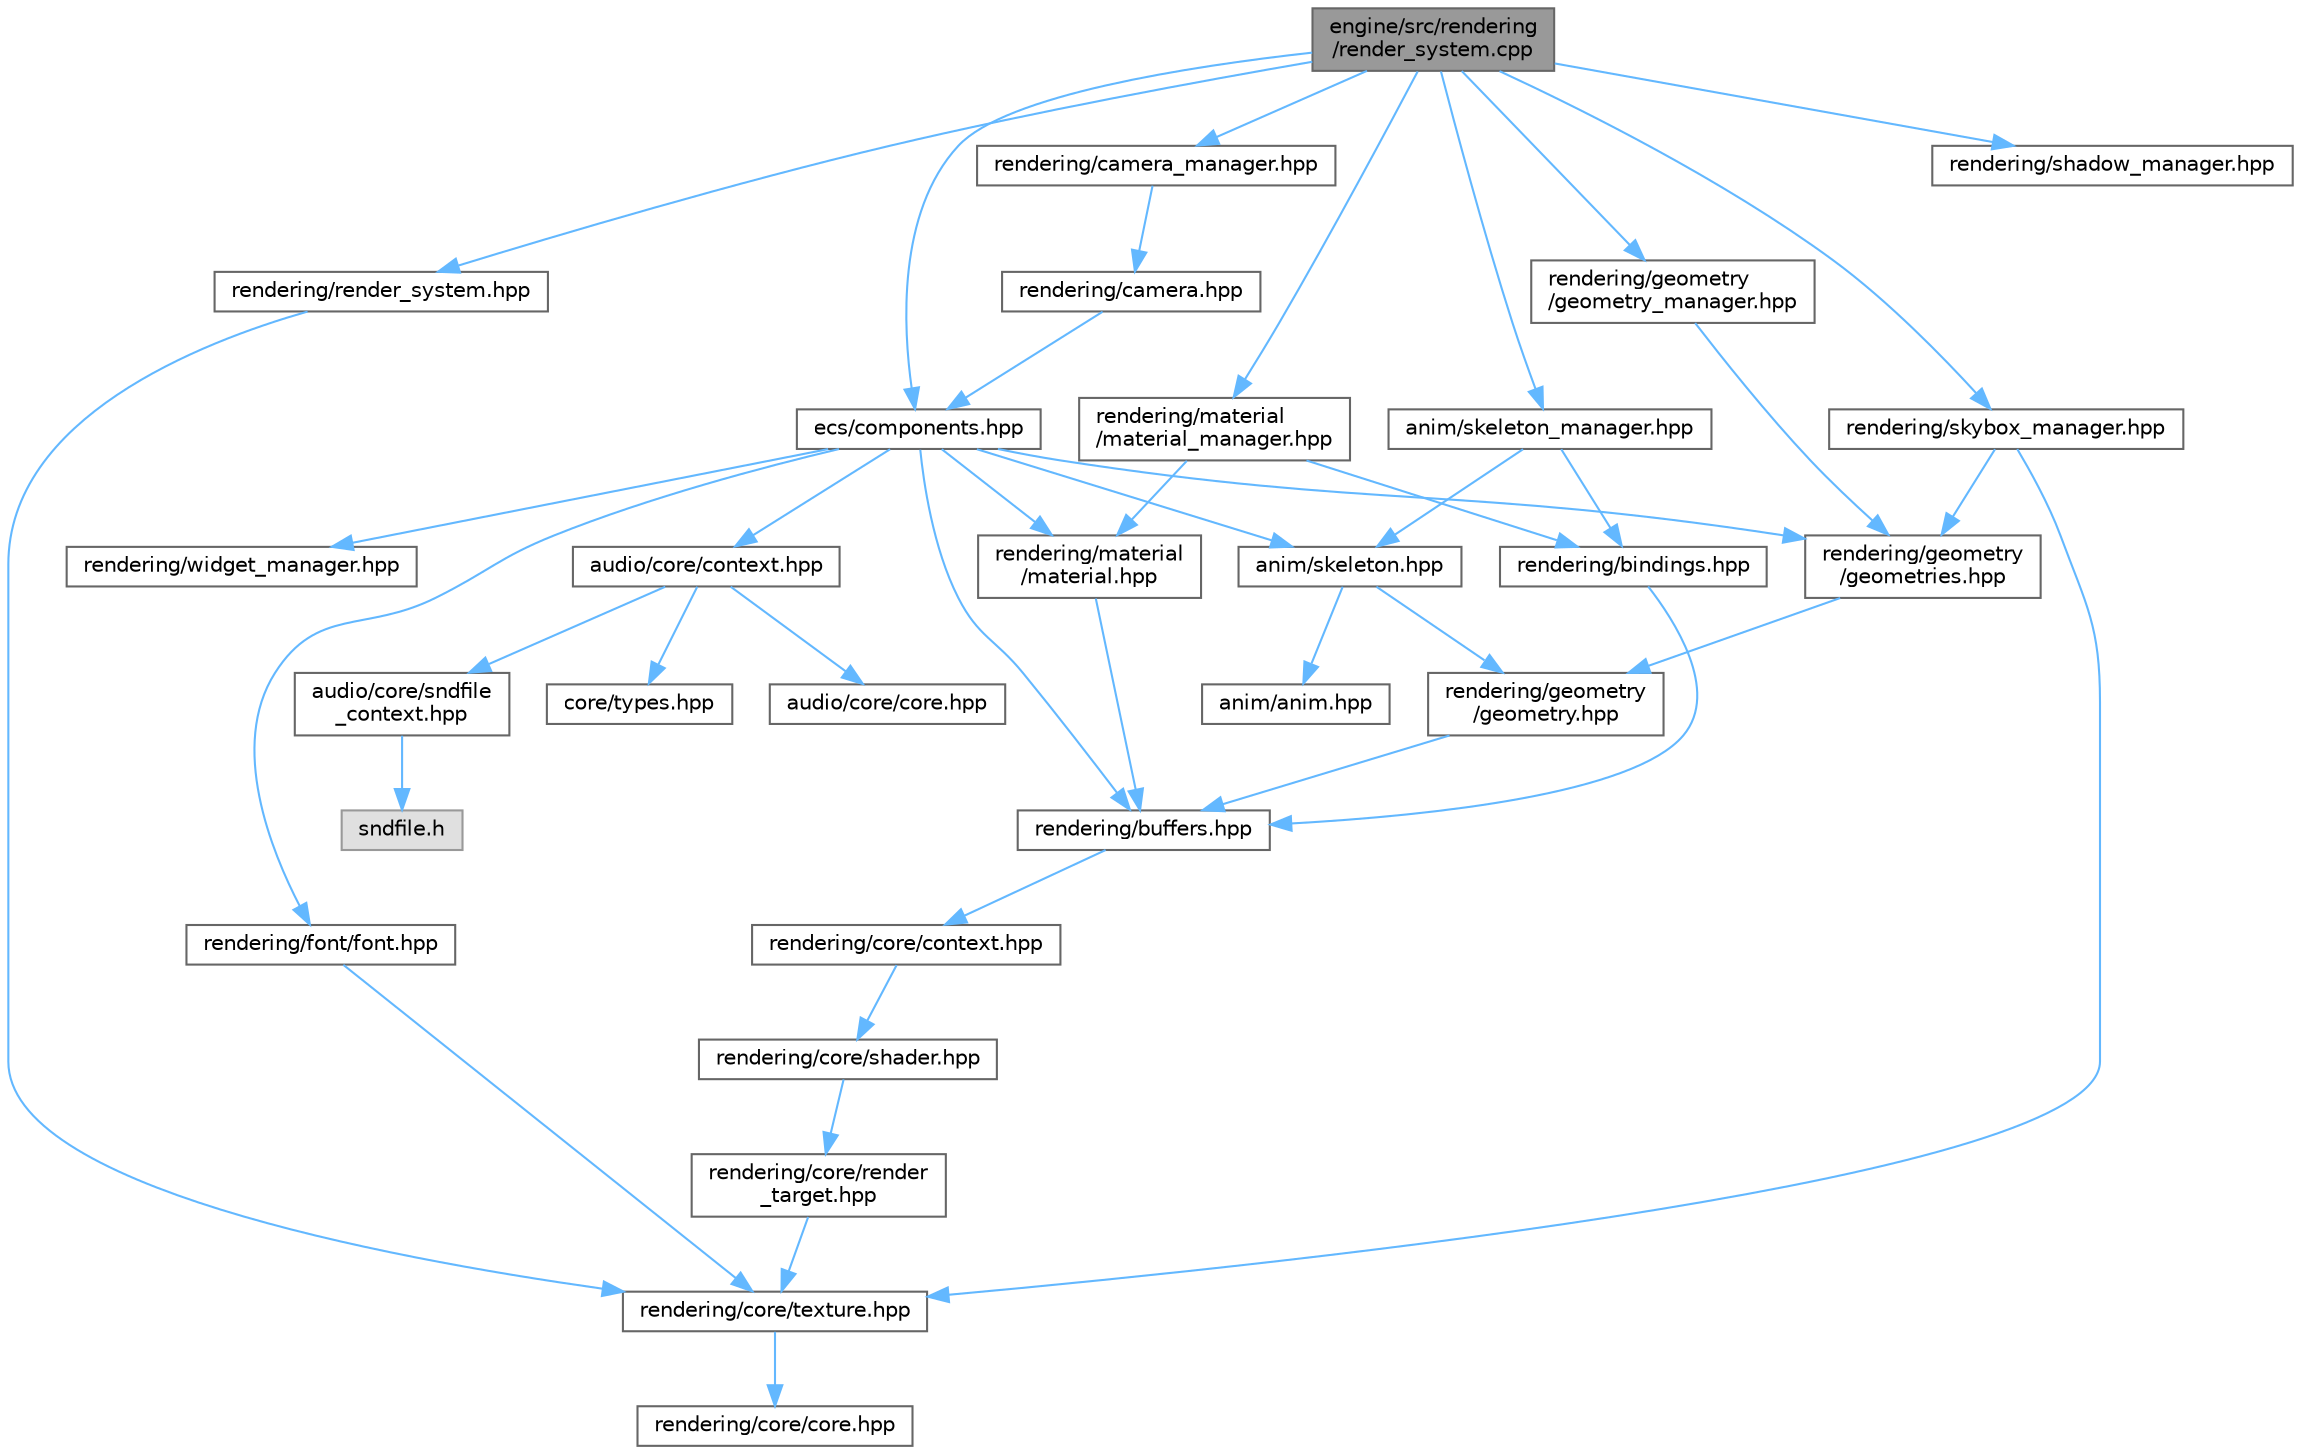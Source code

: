 digraph "engine/src/rendering/render_system.cpp"
{
 // LATEX_PDF_SIZE
  bgcolor="transparent";
  edge [fontname=Helvetica,fontsize=10,labelfontname=Helvetica,labelfontsize=10];
  node [fontname=Helvetica,fontsize=10,shape=box,height=0.2,width=0.4];
  Node1 [id="Node000001",label="engine/src/rendering\l/render_system.cpp",height=0.2,width=0.4,color="gray40", fillcolor="grey60", style="filled", fontcolor="black",tooltip=" "];
  Node1 -> Node2 [id="edge83_Node000001_Node000002",color="steelblue1",style="solid",tooltip=" "];
  Node2 [id="Node000002",label="rendering/render_system.hpp",height=0.2,width=0.4,color="grey40", fillcolor="white", style="filled",URL="$render__system_8hpp.html",tooltip=" "];
  Node2 -> Node3 [id="edge84_Node000002_Node000003",color="steelblue1",style="solid",tooltip=" "];
  Node3 [id="Node000003",label="rendering/core/texture.hpp",height=0.2,width=0.4,color="grey40", fillcolor="white", style="filled",URL="$texture_8hpp.html",tooltip=" "];
  Node3 -> Node4 [id="edge85_Node000003_Node000004",color="steelblue1",style="solid",tooltip=" "];
  Node4 [id="Node000004",label="rendering/core/core.hpp",height=0.2,width=0.4,color="grey40", fillcolor="white", style="filled",URL="$rendering_2core_2core_8hpp.html",tooltip=" "];
  Node1 -> Node5 [id="edge86_Node000001_Node000005",color="steelblue1",style="solid",tooltip=" "];
  Node5 [id="Node000005",label="rendering/material\l/material_manager.hpp",height=0.2,width=0.4,color="grey40", fillcolor="white", style="filled",URL="$material__manager_8hpp.html",tooltip=" "];
  Node5 -> Node6 [id="edge87_Node000005_Node000006",color="steelblue1",style="solid",tooltip=" "];
  Node6 [id="Node000006",label="rendering/material\l/material.hpp",height=0.2,width=0.4,color="grey40", fillcolor="white", style="filled",URL="$material_8hpp.html",tooltip=" "];
  Node6 -> Node7 [id="edge88_Node000006_Node000007",color="steelblue1",style="solid",tooltip=" "];
  Node7 [id="Node000007",label="rendering/buffers.hpp",height=0.2,width=0.4,color="grey40", fillcolor="white", style="filled",URL="$buffers_8hpp.html",tooltip=" "];
  Node7 -> Node8 [id="edge89_Node000007_Node000008",color="steelblue1",style="solid",tooltip=" "];
  Node8 [id="Node000008",label="rendering/core/context.hpp",height=0.2,width=0.4,color="grey40", fillcolor="white", style="filled",URL="$rendering_2core_2context_8hpp.html",tooltip=" "];
  Node8 -> Node9 [id="edge90_Node000008_Node000009",color="steelblue1",style="solid",tooltip=" "];
  Node9 [id="Node000009",label="rendering/core/shader.hpp",height=0.2,width=0.4,color="grey40", fillcolor="white", style="filled",URL="$shader_8hpp.html",tooltip=" "];
  Node9 -> Node10 [id="edge91_Node000009_Node000010",color="steelblue1",style="solid",tooltip=" "];
  Node10 [id="Node000010",label="rendering/core/render\l_target.hpp",height=0.2,width=0.4,color="grey40", fillcolor="white", style="filled",URL="$render__target_8hpp.html",tooltip=" "];
  Node10 -> Node3 [id="edge92_Node000010_Node000003",color="steelblue1",style="solid",tooltip=" "];
  Node5 -> Node11 [id="edge93_Node000005_Node000011",color="steelblue1",style="solid",tooltip=" "];
  Node11 [id="Node000011",label="rendering/bindings.hpp",height=0.2,width=0.4,color="grey40", fillcolor="white", style="filled",URL="$bindings_8hpp.html",tooltip=" "];
  Node11 -> Node7 [id="edge94_Node000011_Node000007",color="steelblue1",style="solid",tooltip=" "];
  Node1 -> Node12 [id="edge95_Node000001_Node000012",color="steelblue1",style="solid",tooltip=" "];
  Node12 [id="Node000012",label="rendering/geometry\l/geometry_manager.hpp",height=0.2,width=0.4,color="grey40", fillcolor="white", style="filled",URL="$geometry__manager_8hpp.html",tooltip=" "];
  Node12 -> Node13 [id="edge96_Node000012_Node000013",color="steelblue1",style="solid",tooltip=" "];
  Node13 [id="Node000013",label="rendering/geometry\l/geometries.hpp",height=0.2,width=0.4,color="grey40", fillcolor="white", style="filled",URL="$geometries_8hpp.html",tooltip=" "];
  Node13 -> Node14 [id="edge97_Node000013_Node000014",color="steelblue1",style="solid",tooltip=" "];
  Node14 [id="Node000014",label="rendering/geometry\l/geometry.hpp",height=0.2,width=0.4,color="grey40", fillcolor="white", style="filled",URL="$geometry_8hpp.html",tooltip=" "];
  Node14 -> Node7 [id="edge98_Node000014_Node000007",color="steelblue1",style="solid",tooltip=" "];
  Node1 -> Node15 [id="edge99_Node000001_Node000015",color="steelblue1",style="solid",tooltip=" "];
  Node15 [id="Node000015",label="rendering/skybox_manager.hpp",height=0.2,width=0.4,color="grey40", fillcolor="white", style="filled",URL="$skybox__manager_8hpp.html",tooltip=" "];
  Node15 -> Node3 [id="edge100_Node000015_Node000003",color="steelblue1",style="solid",tooltip=" "];
  Node15 -> Node13 [id="edge101_Node000015_Node000013",color="steelblue1",style="solid",tooltip=" "];
  Node1 -> Node16 [id="edge102_Node000001_Node000016",color="steelblue1",style="solid",tooltip=" "];
  Node16 [id="Node000016",label="rendering/camera_manager.hpp",height=0.2,width=0.4,color="grey40", fillcolor="white", style="filled",URL="$camera__manager_8hpp.html",tooltip=" "];
  Node16 -> Node17 [id="edge103_Node000016_Node000017",color="steelblue1",style="solid",tooltip=" "];
  Node17 [id="Node000017",label="rendering/camera.hpp",height=0.2,width=0.4,color="grey40", fillcolor="white", style="filled",URL="$camera_8hpp.html",tooltip=" "];
  Node17 -> Node18 [id="edge104_Node000017_Node000018",color="steelblue1",style="solid",tooltip=" "];
  Node18 [id="Node000018",label="ecs/components.hpp",height=0.2,width=0.4,color="grey40", fillcolor="white", style="filled",URL="$components_8hpp.html",tooltip=" "];
  Node18 -> Node13 [id="edge105_Node000018_Node000013",color="steelblue1",style="solid",tooltip=" "];
  Node18 -> Node6 [id="edge106_Node000018_Node000006",color="steelblue1",style="solid",tooltip=" "];
  Node18 -> Node7 [id="edge107_Node000018_Node000007",color="steelblue1",style="solid",tooltip=" "];
  Node18 -> Node19 [id="edge108_Node000018_Node000019",color="steelblue1",style="solid",tooltip=" "];
  Node19 [id="Node000019",label="rendering/font/font.hpp",height=0.2,width=0.4,color="grey40", fillcolor="white", style="filled",URL="$font_8hpp.html",tooltip=" "];
  Node19 -> Node3 [id="edge109_Node000019_Node000003",color="steelblue1",style="solid",tooltip=" "];
  Node18 -> Node20 [id="edge110_Node000018_Node000020",color="steelblue1",style="solid",tooltip=" "];
  Node20 [id="Node000020",label="rendering/widget_manager.hpp",height=0.2,width=0.4,color="grey40", fillcolor="white", style="filled",URL="$widget__manager_8hpp.html",tooltip=" "];
  Node18 -> Node21 [id="edge111_Node000018_Node000021",color="steelblue1",style="solid",tooltip=" "];
  Node21 [id="Node000021",label="anim/skeleton.hpp",height=0.2,width=0.4,color="grey40", fillcolor="white", style="filled",URL="$skeleton_8hpp.html",tooltip=" "];
  Node21 -> Node22 [id="edge112_Node000021_Node000022",color="steelblue1",style="solid",tooltip=" "];
  Node22 [id="Node000022",label="anim/anim.hpp",height=0.2,width=0.4,color="grey40", fillcolor="white", style="filled",URL="$anim_8hpp.html",tooltip=" "];
  Node21 -> Node14 [id="edge113_Node000021_Node000014",color="steelblue1",style="solid",tooltip=" "];
  Node18 -> Node23 [id="edge114_Node000018_Node000023",color="steelblue1",style="solid",tooltip=" "];
  Node23 [id="Node000023",label="audio/core/context.hpp",height=0.2,width=0.4,color="grey40", fillcolor="white", style="filled",URL="$audio_2core_2context_8hpp.html",tooltip=" "];
  Node23 -> Node24 [id="edge115_Node000023_Node000024",color="steelblue1",style="solid",tooltip=" "];
  Node24 [id="Node000024",label="audio/core/core.hpp",height=0.2,width=0.4,color="grey40", fillcolor="white", style="filled",URL="$audio_2core_2core_8hpp.html",tooltip=" "];
  Node23 -> Node25 [id="edge116_Node000023_Node000025",color="steelblue1",style="solid",tooltip=" "];
  Node25 [id="Node000025",label="audio/core/sndfile\l_context.hpp",height=0.2,width=0.4,color="grey40", fillcolor="white", style="filled",URL="$sndfile__context_8hpp.html",tooltip=" "];
  Node25 -> Node26 [id="edge117_Node000025_Node000026",color="steelblue1",style="solid",tooltip=" "];
  Node26 [id="Node000026",label="sndfile.h",height=0.2,width=0.4,color="grey60", fillcolor="#E0E0E0", style="filled",tooltip=" "];
  Node23 -> Node27 [id="edge118_Node000023_Node000027",color="steelblue1",style="solid",tooltip=" "];
  Node27 [id="Node000027",label="core/types.hpp",height=0.2,width=0.4,color="grey40", fillcolor="white", style="filled",URL="$types_8hpp.html",tooltip=" "];
  Node1 -> Node28 [id="edge119_Node000001_Node000028",color="steelblue1",style="solid",tooltip=" "];
  Node28 [id="Node000028",label="rendering/shadow_manager.hpp",height=0.2,width=0.4,color="grey40", fillcolor="white", style="filled",URL="$shadow__manager_8hpp.html",tooltip=" "];
  Node1 -> Node29 [id="edge120_Node000001_Node000029",color="steelblue1",style="solid",tooltip=" "];
  Node29 [id="Node000029",label="anim/skeleton_manager.hpp",height=0.2,width=0.4,color="grey40", fillcolor="white", style="filled",URL="$skeleton__manager_8hpp.html",tooltip=" "];
  Node29 -> Node21 [id="edge121_Node000029_Node000021",color="steelblue1",style="solid",tooltip=" "];
  Node29 -> Node11 [id="edge122_Node000029_Node000011",color="steelblue1",style="solid",tooltip=" "];
  Node1 -> Node18 [id="edge123_Node000001_Node000018",color="steelblue1",style="solid",tooltip=" "];
}
